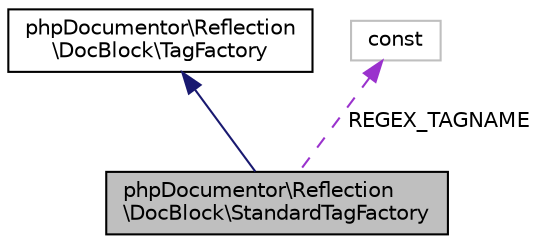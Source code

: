 digraph "phpDocumentor\Reflection\DocBlock\StandardTagFactory"
{
  edge [fontname="Helvetica",fontsize="10",labelfontname="Helvetica",labelfontsize="10"];
  node [fontname="Helvetica",fontsize="10",shape=record];
  Node2 [label="phpDocumentor\\Reflection\l\\DocBlock\\StandardTagFactory",height=0.2,width=0.4,color="black", fillcolor="grey75", style="filled", fontcolor="black"];
  Node3 -> Node2 [dir="back",color="midnightblue",fontsize="10",style="solid",fontname="Helvetica"];
  Node3 [label="phpDocumentor\\Reflection\l\\DocBlock\\TagFactory",height=0.2,width=0.4,color="black", fillcolor="white", style="filled",URL="$interfacephpDocumentor_1_1Reflection_1_1DocBlock_1_1TagFactory.html"];
  Node4 -> Node2 [dir="back",color="darkorchid3",fontsize="10",style="dashed",label=" REGEX_TAGNAME" ,fontname="Helvetica"];
  Node4 [label="const",height=0.2,width=0.4,color="grey75", fillcolor="white", style="filled"];
}
